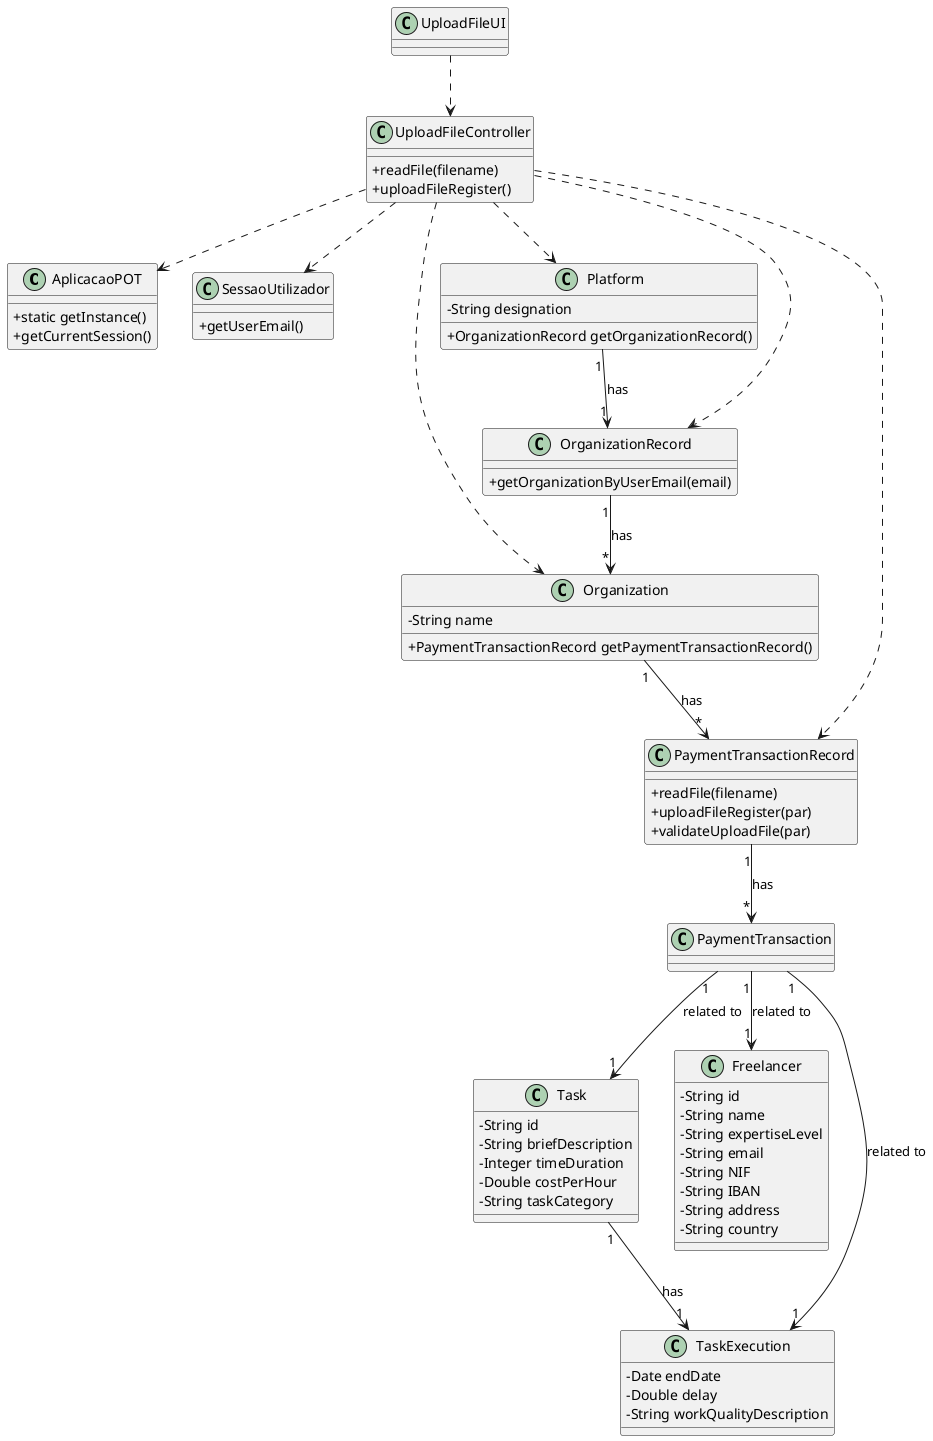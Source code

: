 @startuml
skinparam classAttributeIconSize 0

class AplicacaoPOT{
  +static getInstance()
  +getCurrentSession()
}

class SessaoUtilizador{
  +getUserEmail()
}

class Task {
  -String id
  -String briefDescription
  -Integer timeDuration
  -Double costPerHour
  -String taskCategory
}

class Freelancer {
  -String id
  -String name
  -String expertiseLevel
  -String email
  -String NIF
  -String IBAN
  -String address
  -String country
}

class Organization {
  -String name
  +PaymentTransactionRecord getPaymentTransactionRecord()
}


class Platform {
  -String designation
  +OrganizationRecord getOrganizationRecord()
}


class OrganizationRecord  {
  +getOrganizationByUserEmail(email)
}

class UploadFileController {
  +readFile(filename)
  +uploadFileRegister()
}

class UploadFileUI {
}

class PaymentTransaction{
}

class PaymentTransactionRecord{
    +readFile(filename)
    +uploadFileRegister(par)
    +validateUploadFile(par)
}

class TaskExecution {
 -Date endDate
 -Double delay
 -String workQualityDescription
}

UploadFileUI ..> UploadFileController
UploadFileController ..> Platform
UploadFileController ..> Organization
UploadFileController ..> AplicacaoPOT
UploadFileController ..> SessaoUtilizador
UploadFileController ..> PaymentTransactionRecord
UploadFileController ..> OrganizationRecord
Platform "1" --> "1" OrganizationRecord : has

OrganizationRecord "1" --> "*" Organization : has
Organization "1" --> "*" PaymentTransactionRecord : has
PaymentTransactionRecord "1" --> "*" PaymentTransaction : has
Task "1" --> "1" TaskExecution : has

PaymentTransaction "1" --> "1" Freelancer : related to
PaymentTransaction "1" --> "1" Task : related to
PaymentTransaction "1" --> "1" TaskExecution : related to

@enduml
